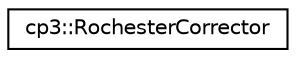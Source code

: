 digraph "Graphical Class Hierarchy"
{
  edge [fontname="Helvetica",fontsize="10",labelfontname="Helvetica",labelfontsize="10"];
  node [fontname="Helvetica",fontsize="10",shape=record];
  rankdir="LR";
  Node1 [label="cp3::RochesterCorrector",height=0.2,width=0.4,color="black", fillcolor="white", style="filled",URL="$classcp3_1_1RochesterCorrector.html"];
}
